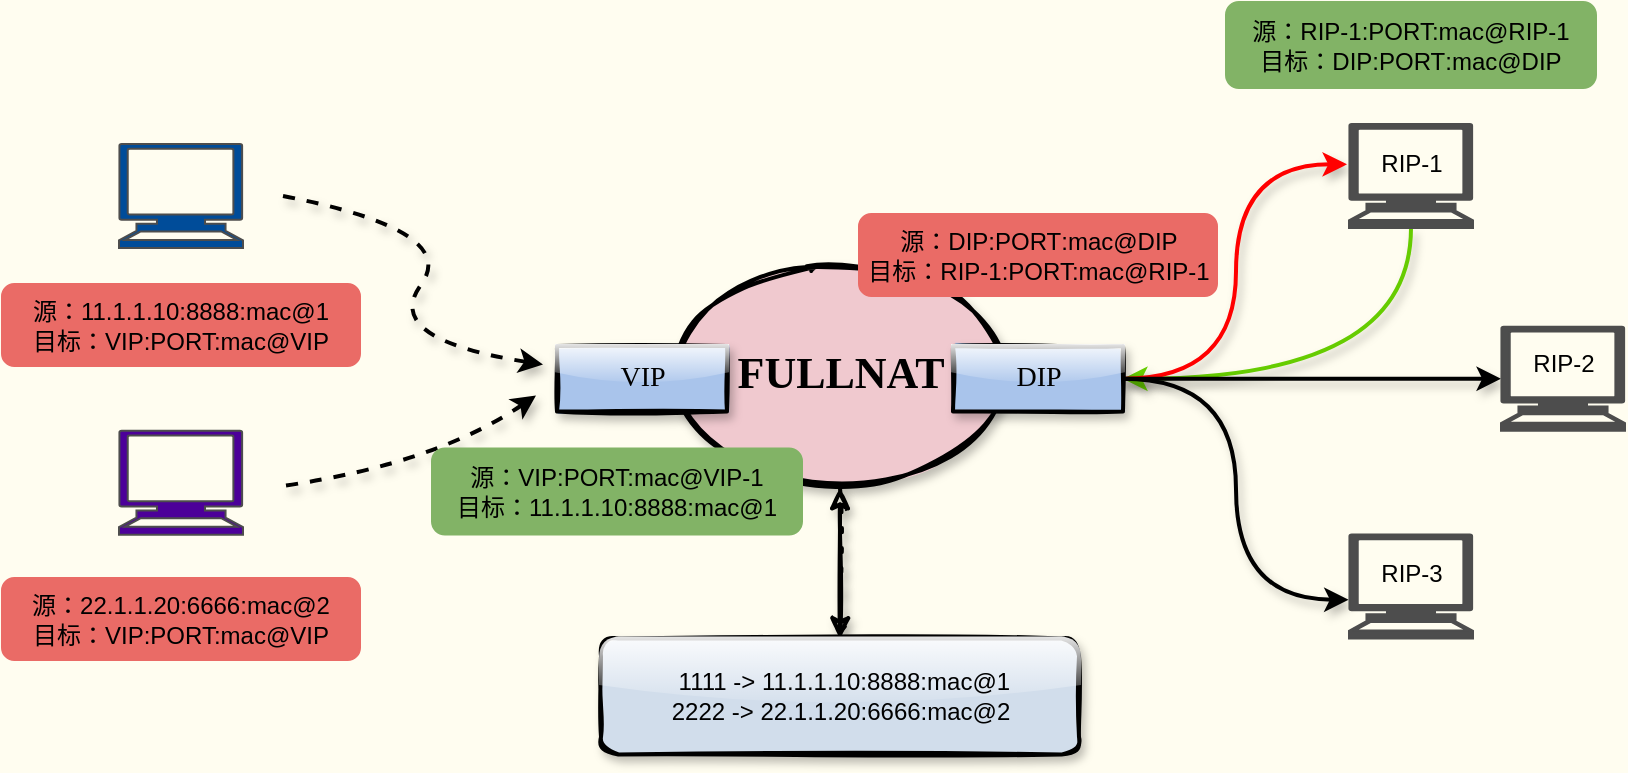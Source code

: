<mxfile version="14.4.7" type="github">
  <diagram id="3vpoEuc7arG2botz0JY9" name="第 1 页">
    <mxGraphModel dx="1079" dy="-167" grid="0" gridSize="10" guides="1" tooltips="1" connect="1" arrows="1" fold="1" page="1" pageScale="1" pageWidth="1169" pageHeight="827" background="#FFFDF0" math="0" shadow="0">
      <root>
        <mxCell id="0" />
        <mxCell id="1" parent="0" />
        <mxCell id="KAe1q3voPzFlW-sMIW56-1" style="edgeStyle=orthogonalEdgeStyle;orthogonalLoop=1;jettySize=auto;html=1;exitX=0.5;exitY=1;exitDx=0;exitDy=0;exitPerimeter=0;entryX=1;entryY=0.5;entryDx=0;entryDy=0;strokeWidth=2;curved=1;shadow=1;sketch=0;strokeColor=#66CC00;" edge="1" parent="1" source="KAe1q3voPzFlW-sMIW56-13" target="KAe1q3voPzFlW-sMIW56-11">
          <mxGeometry relative="1" as="geometry" />
        </mxCell>
        <mxCell id="KAe1q3voPzFlW-sMIW56-2" style="edgeStyle=orthogonalEdgeStyle;rounded=0;orthogonalLoop=1;jettySize=auto;html=1;exitX=0.5;exitY=1;exitDx=0;exitDy=0;exitPerimeter=0;" edge="1" parent="1">
          <mxGeometry relative="1" as="geometry">
            <mxPoint x="174" y="1307.74" as="sourcePoint" />
            <mxPoint x="174" y="1307.74" as="targetPoint" />
          </mxGeometry>
        </mxCell>
        <mxCell id="KAe1q3voPzFlW-sMIW56-3" value="" style="curved=1;endArrow=classic;html=1;shadow=1;strokeWidth=2;dashed=1;" edge="1" parent="1">
          <mxGeometry width="50" height="50" relative="1" as="geometry">
            <mxPoint x="217.5" y="1143" as="sourcePoint" />
            <mxPoint x="347.5" y="1227.24" as="targetPoint" />
            <Array as="points">
              <mxPoint x="306.5" y="1160.24" />
              <mxPoint x="266.5" y="1214.49" />
            </Array>
          </mxGeometry>
        </mxCell>
        <mxCell id="KAe1q3voPzFlW-sMIW56-4" value="" style="curved=1;endArrow=classic;html=1;shadow=1;strokeWidth=2;dashed=1;" edge="1" parent="1">
          <mxGeometry width="50" height="50" relative="1" as="geometry">
            <mxPoint x="219" y="1287.74" as="sourcePoint" />
            <mxPoint x="344" y="1242.74" as="targetPoint" />
            <Array as="points">
              <mxPoint x="294" y="1276.74" />
            </Array>
          </mxGeometry>
        </mxCell>
        <mxCell id="KAe1q3voPzFlW-sMIW56-5" value="&lt;div style=&quot;font-family: &amp;#34;helvetica&amp;#34; ; font-size: 12px&quot;&gt;&lt;br&gt;&lt;/div&gt;" style="text;html=1;strokeColor=none;fillColor=none;align=center;verticalAlign=middle;whiteSpace=wrap;rounded=0;shadow=1;glass=1;sketch=1;fontFamily=Tahoma;fontSize=14;" vertex="1" parent="1">
          <mxGeometry x="83.5" y="1328.24" width="181" height="20" as="geometry" />
        </mxCell>
        <mxCell id="KAe1q3voPzFlW-sMIW56-6" value="&lt;b&gt;&lt;font style=&quot;font-size: 22px&quot;&gt;FULLNAT&lt;/font&gt;&lt;/b&gt;" style="ellipse;whiteSpace=wrap;html=1;shadow=1;glass=1;sketch=1;strokeWidth=2;fontFamily=Tahoma;fontSize=14;fillStyle=solid;fillColor=#f0c9cf;" vertex="1" parent="1">
          <mxGeometry x="417.5" y="1178.24" width="157" height="108" as="geometry" />
        </mxCell>
        <mxCell id="KAe1q3voPzFlW-sMIW56-7" value="VIP" style="rounded=0;whiteSpace=wrap;html=1;shadow=1;glass=1;sketch=1;strokeColor=#000000;strokeWidth=2;fontFamily=Tahoma;fontSize=14;fillStyle=solid;fillColor=#A9C4EB;" vertex="1" parent="1">
          <mxGeometry x="354.5" y="1218" width="85" height="32.75" as="geometry" />
        </mxCell>
        <mxCell id="KAe1q3voPzFlW-sMIW56-8" style="edgeStyle=orthogonalEdgeStyle;sketch=0;orthogonalLoop=1;jettySize=auto;html=1;exitX=1;exitY=0.5;exitDx=0;exitDy=0;entryX=-0.016;entryY=0.388;entryDx=0;entryDy=0;entryPerimeter=0;shadow=1;strokeWidth=2;curved=1;strokeColor=#FF0000;" edge="1" parent="1" source="KAe1q3voPzFlW-sMIW56-11" target="KAe1q3voPzFlW-sMIW56-13">
          <mxGeometry relative="1" as="geometry" />
        </mxCell>
        <mxCell id="KAe1q3voPzFlW-sMIW56-9" style="edgeStyle=orthogonalEdgeStyle;curved=1;sketch=0;orthogonalLoop=1;jettySize=auto;html=1;exitX=1;exitY=0.5;exitDx=0;exitDy=0;entryX=-0.003;entryY=0.627;entryDx=0;entryDy=0;entryPerimeter=0;shadow=1;strokeWidth=2;" edge="1" parent="1" source="KAe1q3voPzFlW-sMIW56-11" target="KAe1q3voPzFlW-sMIW56-15">
          <mxGeometry relative="1" as="geometry" />
        </mxCell>
        <mxCell id="KAe1q3voPzFlW-sMIW56-10" style="edgeStyle=orthogonalEdgeStyle;curved=1;sketch=0;orthogonalLoop=1;jettySize=auto;html=1;exitX=1;exitY=0.5;exitDx=0;exitDy=0;entryX=0;entryY=0.5;entryDx=0;entryDy=0;entryPerimeter=0;shadow=1;strokeWidth=2;" edge="1" parent="1" source="KAe1q3voPzFlW-sMIW56-11" target="KAe1q3voPzFlW-sMIW56-14">
          <mxGeometry relative="1" as="geometry" />
        </mxCell>
        <mxCell id="KAe1q3voPzFlW-sMIW56-11" value="DIP" style="rounded=0;whiteSpace=wrap;html=1;shadow=1;glass=1;sketch=1;strokeColor=#000000;strokeWidth=2;fontFamily=Tahoma;fontSize=14;fillStyle=solid;fillColor=#A9C4EB;" vertex="1" parent="1">
          <mxGeometry x="552.5" y="1218" width="85" height="32.75" as="geometry" />
        </mxCell>
        <mxCell id="KAe1q3voPzFlW-sMIW56-12" value="&lt;div style=&quot;font-family: &amp;#34;helvetica&amp;#34; ; font-size: 12px&quot;&gt;&lt;br&gt;&lt;/div&gt;" style="text;html=1;strokeColor=none;fillColor=none;align=center;verticalAlign=middle;whiteSpace=wrap;rounded=0;shadow=1;glass=1;sketch=1;fontFamily=Tahoma;fontSize=14;" vertex="1" parent="1">
          <mxGeometry x="96.5" y="1201.24" width="181" height="20" as="geometry" />
        </mxCell>
        <mxCell id="KAe1q3voPzFlW-sMIW56-13" value="" style="shape=mxgraph.signs.tech.computer;html=1;pointerEvents=1;verticalLabelPosition=bottom;verticalAlign=top;align=center;labelBackgroundColor=none;fontColor=#ffffff;fillColor=#4D4D4D;strokeColor=#4D4D4D;" vertex="1" parent="1">
          <mxGeometry x="750.5" y="1107" width="62" height="52" as="geometry" />
        </mxCell>
        <mxCell id="KAe1q3voPzFlW-sMIW56-14" value="" style="shape=mxgraph.signs.tech.computer;html=1;pointerEvents=1;verticalLabelPosition=bottom;verticalAlign=top;align=center;labelBackgroundColor=none;fontColor=#ffffff;fillColor=#4D4D4D;strokeColor=#4D4D4D;" vertex="1" parent="1">
          <mxGeometry x="826.5" y="1208.38" width="62" height="52" as="geometry" />
        </mxCell>
        <mxCell id="KAe1q3voPzFlW-sMIW56-15" value="" style="shape=mxgraph.signs.tech.computer;html=1;pointerEvents=1;verticalLabelPosition=bottom;verticalAlign=top;align=center;labelBackgroundColor=none;fontColor=#ffffff;fillColor=#4D4D4D;strokeColor=#4D4D4D;" vertex="1" parent="1">
          <mxGeometry x="750.5" y="1312.24" width="62" height="52" as="geometry" />
        </mxCell>
        <mxCell id="KAe1q3voPzFlW-sMIW56-16" value="&lt;meta charset=&quot;utf-8&quot;&gt;&lt;span style=&quot;color: rgb(0, 0, 0); font-family: helvetica; font-size: 12px; font-style: normal; font-weight: 400; letter-spacing: normal; text-align: center; text-indent: 0px; text-transform: none; word-spacing: 0px; display: inline; float: none;&quot;&gt;RIP-1&lt;/span&gt;" style="text;html=1;strokeColor=none;fillColor=none;align=center;verticalAlign=middle;whiteSpace=wrap;rounded=0;labelBackgroundColor=none;" vertex="1" parent="1">
          <mxGeometry x="761.5" y="1117" width="40" height="20" as="geometry" />
        </mxCell>
        <mxCell id="KAe1q3voPzFlW-sMIW56-17" value="&lt;span style=&quot;color: rgb(0, 0, 0); font-family: helvetica; font-size: 12px; font-style: normal; font-weight: 400; letter-spacing: normal; text-align: center; text-indent: 0px; text-transform: none; word-spacing: 0px; display: inline; float: none;&quot;&gt;RIP-2&lt;/span&gt;" style="text;html=1;strokeColor=none;fillColor=none;align=center;verticalAlign=middle;whiteSpace=wrap;rounded=0;labelBackgroundColor=none;" vertex="1" parent="1">
          <mxGeometry x="837.5" y="1217.38" width="40" height="20" as="geometry" />
        </mxCell>
        <mxCell id="KAe1q3voPzFlW-sMIW56-18" value="&lt;span style=&quot;color: rgb(0, 0, 0); font-family: helvetica; font-size: 12px; font-style: normal; font-weight: 400; letter-spacing: normal; text-align: center; text-indent: 0px; text-transform: none; word-spacing: 0px; display: inline; float: none;&quot;&gt;RIP-3&lt;/span&gt;" style="text;html=1;strokeColor=none;fillColor=none;align=center;verticalAlign=middle;whiteSpace=wrap;rounded=0;labelBackgroundColor=none;" vertex="1" parent="1">
          <mxGeometry x="761.5" y="1322.24" width="40" height="20" as="geometry" />
        </mxCell>
        <mxCell id="KAe1q3voPzFlW-sMIW56-19" value="源：DIP:PORT&lt;span style=&quot;font-family: &amp;#34;helvetica&amp;#34;&quot;&gt;:mac@DIP&lt;/span&gt;&lt;br&gt;目标：RIP-1:PORT:mac@RIP-1" style="rounded=1;whiteSpace=wrap;html=1;fillColor=#EA6B66;strokeColor=#EA6B66;" vertex="1" parent="1">
          <mxGeometry x="505.5" y="1152" width="179" height="41" as="geometry" />
        </mxCell>
        <mxCell id="KAe1q3voPzFlW-sMIW56-20" value="源：RIP-1:PORT:mac@RIP-1&lt;br&gt;目标：DIP:PORT&lt;span style=&quot;font-family: &amp;#34;helvetica&amp;#34;&quot;&gt;:mac@DIP&lt;/span&gt;" style="rounded=1;whiteSpace=wrap;html=1;strokeColor=#82b366;fillColor=#82B366;" vertex="1" parent="1">
          <mxGeometry x="689" y="1046" width="185" height="43" as="geometry" />
        </mxCell>
        <mxCell id="KAe1q3voPzFlW-sMIW56-21" value="" style="shape=mxgraph.signs.tech.computer;html=1;pointerEvents=1;verticalLabelPosition=bottom;verticalAlign=top;align=center;labelBackgroundColor=none;fontColor=#ffffff;strokeColor=#4D4D4D;fillColor=#004C99;" vertex="1" parent="1">
          <mxGeometry x="135.5" y="1117" width="62" height="52" as="geometry" />
        </mxCell>
        <mxCell id="KAe1q3voPzFlW-sMIW56-22" value="" style="shape=mxgraph.signs.tech.computer;html=1;pointerEvents=1;verticalLabelPosition=bottom;verticalAlign=top;align=center;labelBackgroundColor=none;fontColor=#ffffff;strokeColor=#4D4D4D;fillColor=#4C0099;" vertex="1" parent="1">
          <mxGeometry x="135.5" y="1260.38" width="62" height="52" as="geometry" />
        </mxCell>
        <mxCell id="KAe1q3voPzFlW-sMIW56-23" value="&lt;div style=&quot;font-family: &amp;#34;helvetica&amp;#34;&quot;&gt;源：11.1.1.10:8888:mac@1&lt;/div&gt;&lt;div style=&quot;font-family: &amp;#34;helvetica&amp;#34;&quot;&gt;目标：VIP:PORT:mac@VIP&lt;/div&gt;" style="rounded=1;whiteSpace=wrap;html=1;fillColor=#EA6B66;strokeColor=#EA6B66;" vertex="1" parent="1">
          <mxGeometry x="77" y="1187" width="179" height="41" as="geometry" />
        </mxCell>
        <mxCell id="KAe1q3voPzFlW-sMIW56-24" value="&lt;div style=&quot;font-family: &amp;#34;helvetica&amp;#34;&quot;&gt;&lt;div&gt;源：22.1.1.20:6666:mac@2&lt;/div&gt;目标：VIP:PORT:mac@VIP&lt;/div&gt;" style="rounded=1;whiteSpace=wrap;html=1;fillColor=#EA6B66;strokeColor=#EA6B66;" vertex="1" parent="1">
          <mxGeometry x="77" y="1334" width="179" height="41" as="geometry" />
        </mxCell>
        <mxCell id="KAe1q3voPzFlW-sMIW56-26" value="" style="edgeStyle=orthogonalEdgeStyle;curved=1;sketch=1;orthogonalLoop=1;jettySize=auto;html=1;shadow=1;dashed=1;dashPattern=1 4;strokeWidth=2;fontFamily=Tahoma;fontSize=14;" edge="1" parent="1" target="KAe1q3voPzFlW-sMIW56-28">
          <mxGeometry relative="1" as="geometry">
            <mxPoint x="496" y="1289" as="sourcePoint" />
          </mxGeometry>
        </mxCell>
        <mxCell id="KAe1q3voPzFlW-sMIW56-27" value="" style="sketch=1;orthogonalLoop=1;jettySize=auto;html=1;shadow=1;strokeWidth=2;fontFamily=Tahoma;fontSize=14;" edge="1" parent="1" source="KAe1q3voPzFlW-sMIW56-28">
          <mxGeometry relative="1" as="geometry">
            <mxPoint x="496" y="1289" as="targetPoint" />
          </mxGeometry>
        </mxCell>
        <mxCell id="KAe1q3voPzFlW-sMIW56-28" value="&lt;div style=&quot;font-family: &amp;#34;helvetica&amp;#34; ; font-size: 12px&quot;&gt;&lt;div&gt;&amp;nbsp;&lt;span&gt;1111 -&amp;gt;&amp;nbsp;&lt;/span&gt;&lt;span&gt;11.1.1.10:8888:mac@1&lt;/span&gt;&lt;/div&gt;&lt;div&gt;2222 -&amp;gt;&amp;nbsp;&lt;span&gt;22.1.1.20:6666:mac@2&lt;/span&gt;&lt;/div&gt;&lt;/div&gt;" style="whiteSpace=wrap;html=1;shadow=1;fontFamily=Tahoma;fontSize=14;strokeWidth=2;glass=1;sketch=1;fillStyle=solid;rounded=1;fillColor=#D1DDEB;" vertex="1" parent="1">
          <mxGeometry x="376.5" y="1364.24" width="239" height="58" as="geometry" />
        </mxCell>
        <mxCell id="KAe1q3voPzFlW-sMIW56-30" value="源：VIP:PORT:mac@VIP-1&lt;br&gt;目标：&lt;span style=&quot;font-family: &amp;#34;helvetica&amp;#34;&quot;&gt;11.1.1.10:8888:mac@1&lt;/span&gt;" style="rounded=1;whiteSpace=wrap;html=1;strokeColor=#82b366;fillColor=#82B366;" vertex="1" parent="1">
          <mxGeometry x="292" y="1269.24" width="185" height="43" as="geometry" />
        </mxCell>
      </root>
    </mxGraphModel>
  </diagram>
</mxfile>
